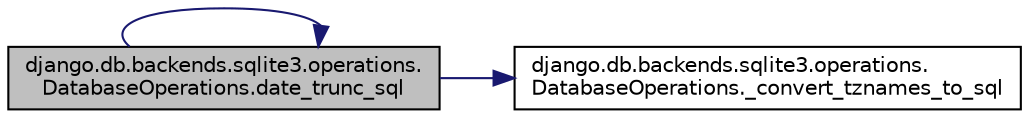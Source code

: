 digraph "django.db.backends.sqlite3.operations.DatabaseOperations.date_trunc_sql"
{
 // LATEX_PDF_SIZE
  edge [fontname="Helvetica",fontsize="10",labelfontname="Helvetica",labelfontsize="10"];
  node [fontname="Helvetica",fontsize="10",shape=record];
  rankdir="LR";
  Node1 [label="django.db.backends.sqlite3.operations.\lDatabaseOperations.date_trunc_sql",height=0.2,width=0.4,color="black", fillcolor="grey75", style="filled", fontcolor="black",tooltip=" "];
  Node1 -> Node2 [color="midnightblue",fontsize="10",style="solid",fontname="Helvetica"];
  Node2 [label="django.db.backends.sqlite3.operations.\lDatabaseOperations._convert_tznames_to_sql",height=0.2,width=0.4,color="black", fillcolor="white", style="filled",URL="$da/d34/classdjango_1_1db_1_1backends_1_1sqlite3_1_1operations_1_1_database_operations.html#ad1759a2ea6de7a6a9237afed903dfa30",tooltip=" "];
  Node1 -> Node1 [color="midnightblue",fontsize="10",style="solid",fontname="Helvetica"];
}
